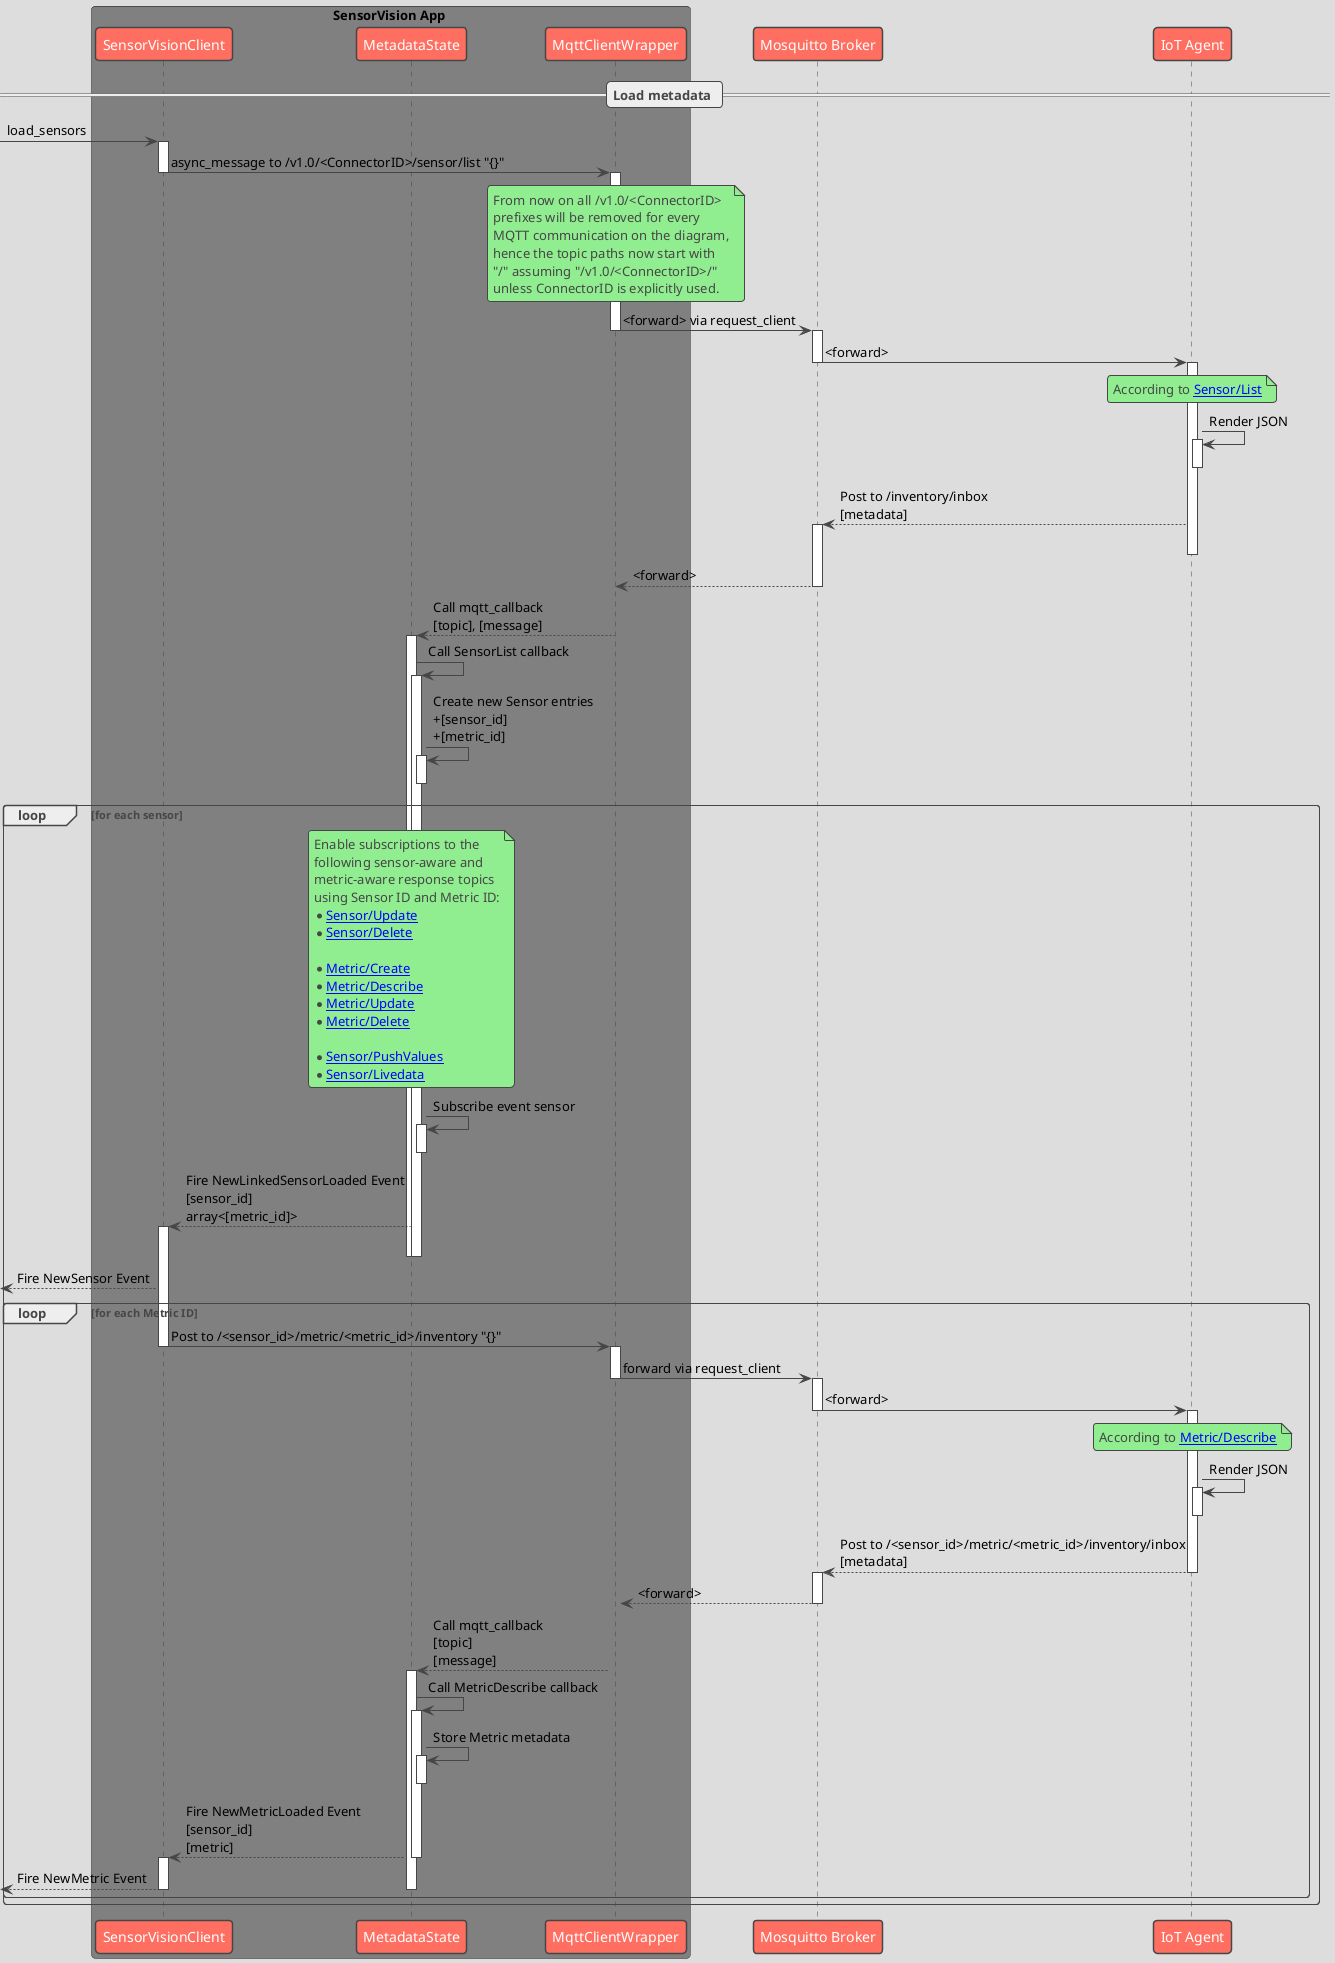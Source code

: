 @startuml

!theme toy

box SensorVision App #grey
    participant SensorVisionClient as Client
    participant MetadataState as State
    participant MqttClientWrapper as Mqtt
end box

participant "Mosquitto Broker" as Broker
participant "IoT Agent" as Agent

== Load metadata ==
-> Client ++: load_sensors
Client -> Mqtt --++: async_message to /v1.0/<ConnectorID>/sensor/list "{}"
note over Mqtt
From now on all /v1.0/<ConnectorID>
prefixes will be removed for every
MQTT communication on the diagram,
hence the topic paths now start with
"/" assuming "/v1.0/<ConnectorID>/"
unless ConnectorID is explicitly used.
end note
Mqtt -> Broker --++: <forward> via request_client
Broker -> Agent --++: <forward>
note over Agent: According to [[https://docs-iot.teamviewer.com/mqtt-api/#532-list Sensor/List]]
Agent -> Agent ++--: Render JSON
Broker <-- Agent ++--: Post to /inventory/inbox\n[metadata]
Mqtt <-- Broker --: <forward>
State <-- Mqtt --++: Call mqtt_callback\n[topic], [message]
State -> State ++: Call SensorList callback
State -> State ++--: Create new Sensor entries\n+[sensor_id]\n+[metric_id]
loop for each sensor
note over State
Enable subscriptions to the
following sensor-aware and
metric-aware response topics
using Sensor ID and Metric ID:
* [[https://docs-iot.teamviewer.com/mqtt-api/#533-update Sensor/Update]]
* [[https://docs-iot.teamviewer.com/mqtt-api/#534-delete Sensor/Delete]]

* [[https://docs-iot.teamviewer.com/mqtt-api/#541-create Metric/Create]]
* [[https://docs-iot.teamviewer.com/mqtt-api/#542-describe Metric/Describe]]
* [[https://docs-iot.teamviewer.com/mqtt-api/#543-update Metric/Update]]
* [[https://docs-iot.teamviewer.com/mqtt-api/#534-delete Metric/Delete]]

* [[https://docs-iot.teamviewer.com/mqtt-api/#51-push-metric-values Sensor/PushValues]]
* [[https://docs-iot.teamviewer.com/mqtt-api/#52-get-metric-values Sensor/Livedata]]
end note
State -> State ++--: Subscribe event sensor
Client <-- State ++--: Fire NewLinkedSensorLoaded Event\n[sensor_id]\narray<[metric_id]>
deactivate State
<-- Client : Fire NewSensor Event
loop for each Metric ID
Client -> Mqtt --++: Post to /<sensor_id>/metric/<metric_id>/inventory "{}"
Mqtt -> Broker --++: forward via request_client
Broker -> Agent --++: <forward>
note over Agent: According to [[https://docs-iot.teamviewer.com/mqtt-api/#542-describe Metric/Describe]]
Agent -> Agent ++--: Render JSON
Broker <-- Agent --++: Post to /<sensor_id>/metric/<metric_id>/inventory/inbox\n[metadata]
Mqtt <-- Broker --++: <forward>
State <-- Mqtt ++: Call mqtt_callback\n[topic]\n[message]
State -> State ++: Call MetricDescribe callback
State -> State ++--: Store Metric metadata
Client <-- State --++: Fire NewMetricLoaded Event\n[sensor_id]\n[metric]
<-- Client --: Fire NewMetric Event
deactivate State
end
end

@enduml
